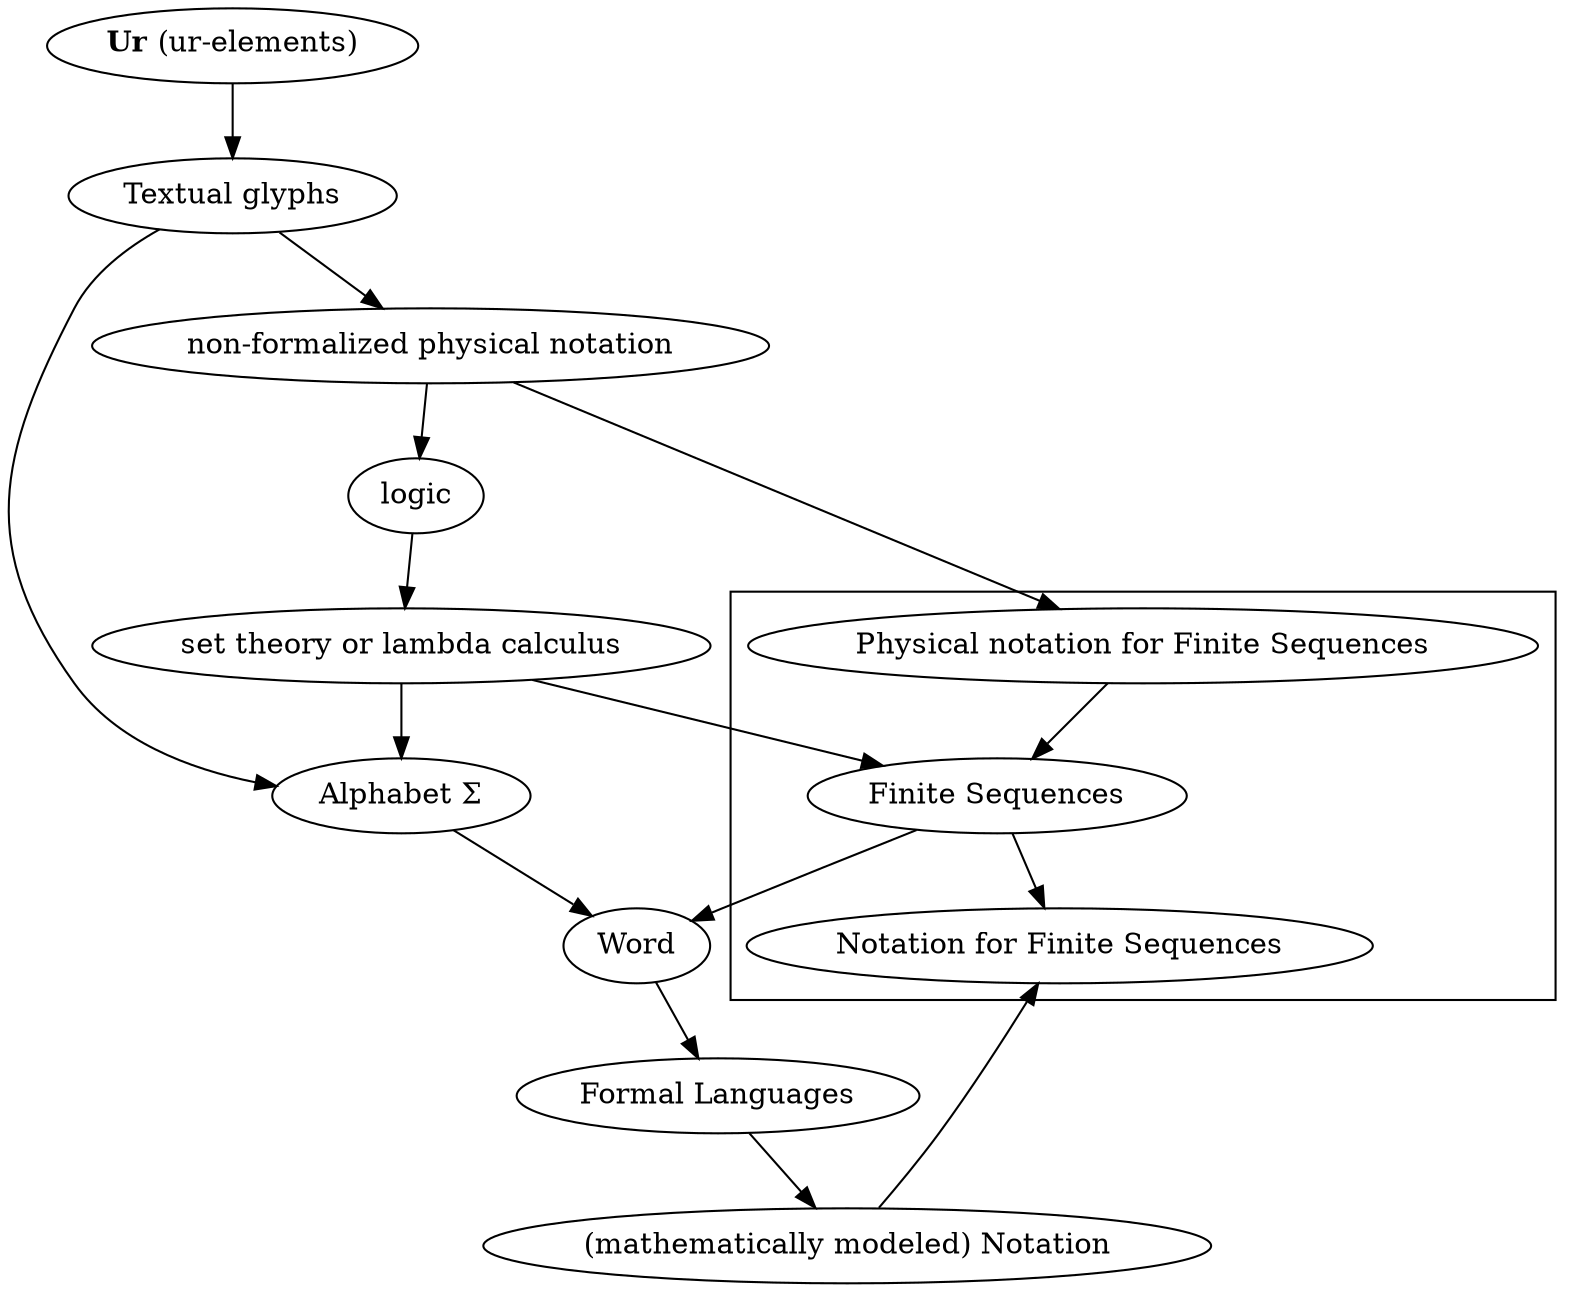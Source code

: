 strict digraph {
    Ur [label=<<B>Ur</B>&nbsp;(ur-elements)>]
    TextualGlyph [label="Textual glyphs"]
    FiniteSequence [label="Finite Sequences"]
    FormalLanguage [label="Formal Languages"]
    FormalAlphabet [label="Alphabet &Sigma;"]
    FormalWord [label="Word"]
    Notation [label="(mathematically modeled) Notation"]
    SetTheoryLambdaCalculus [label="set theory or lambda calculus"]
    PhysicalNotation [label="non-formalized physical notation"]
    Logic [label="logic"]

    PhysicalNotation->Logic

    Logic->SetTheoryLambdaCalculus
    Ur -> TextualGlyph
    {TextualGlyph, SetTheoryLambdaCalculus} -> FormalAlphabet
    TextualGlyph -> PhysicalNotation
    {FormalAlphabet FiniteSequence } -> FormalWord -> FormalLanguage -> Notation

    SetTheoryLambdaCalculus -> FiniteSequence

    PhysicalNotation_FiniteSequence [label="Physical notation for Finite Sequences"]
    Notation_FiniteSequence [label="Notation for Finite Sequences"]
    PhysicalNotation -> PhysicalNotation_FiniteSequence -> FiniteSequence
    {Notation FiniteSequence } -> Notation_FiniteSequence

    subgraph clusterNotationFiniteSequence {
        PhysicalNotation_FiniteSequence FiniteSequence Notation_FiniteSequence
    }
}
